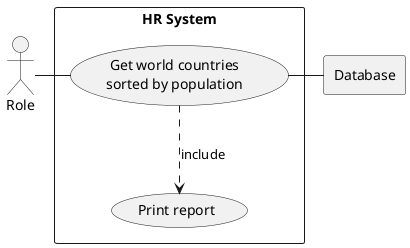 @startuml

actor Role as "Role"

rectangle Database

rectangle "HR System" {
    usecase UC1 as "Get world countries
    sorted by population"

    usecase UC1a as "Print report"

    Role - UC1
    UC1 ..> UC1a : include
    UC1 - Database
}

@enduml